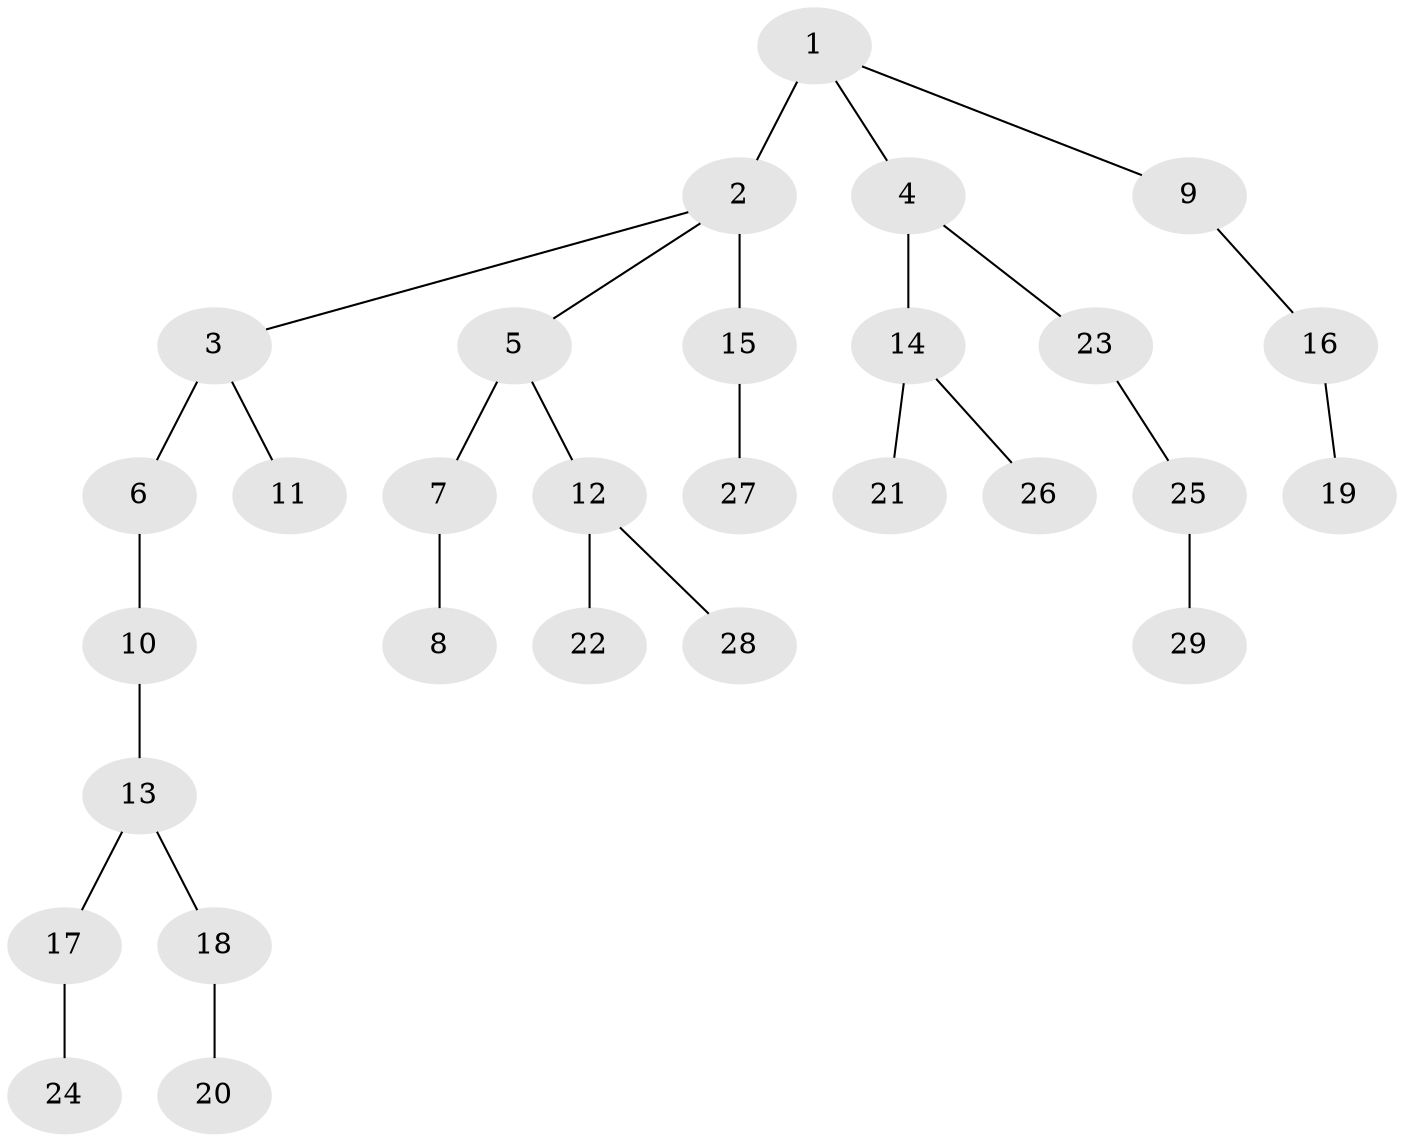 // original degree distribution, {5: 0.04225352112676056, 4: 0.07042253521126761, 3: 0.1267605633802817, 7: 0.014084507042253521, 2: 0.2535211267605634, 1: 0.49295774647887325}
// Generated by graph-tools (version 1.1) at 2025/51/03/04/25 22:51:24]
// undirected, 29 vertices, 28 edges
graph export_dot {
  node [color=gray90,style=filled];
  1;
  2;
  3;
  4;
  5;
  6;
  7;
  8;
  9;
  10;
  11;
  12;
  13;
  14;
  15;
  16;
  17;
  18;
  19;
  20;
  21;
  22;
  23;
  24;
  25;
  26;
  27;
  28;
  29;
  1 -- 2 [weight=2.0];
  1 -- 4 [weight=1.0];
  1 -- 9 [weight=1.0];
  2 -- 3 [weight=1.0];
  2 -- 5 [weight=1.0];
  2 -- 15 [weight=1.0];
  3 -- 6 [weight=2.0];
  3 -- 11 [weight=1.0];
  4 -- 14 [weight=3.0];
  4 -- 23 [weight=1.0];
  5 -- 7 [weight=2.0];
  5 -- 12 [weight=1.0];
  6 -- 10 [weight=1.0];
  7 -- 8 [weight=1.0];
  9 -- 16 [weight=1.0];
  10 -- 13 [weight=1.0];
  12 -- 22 [weight=1.0];
  12 -- 28 [weight=1.0];
  13 -- 17 [weight=1.0];
  13 -- 18 [weight=1.0];
  14 -- 21 [weight=1.0];
  14 -- 26 [weight=1.0];
  15 -- 27 [weight=1.0];
  16 -- 19 [weight=1.0];
  17 -- 24 [weight=1.0];
  18 -- 20 [weight=1.0];
  23 -- 25 [weight=1.0];
  25 -- 29 [weight=1.0];
}
